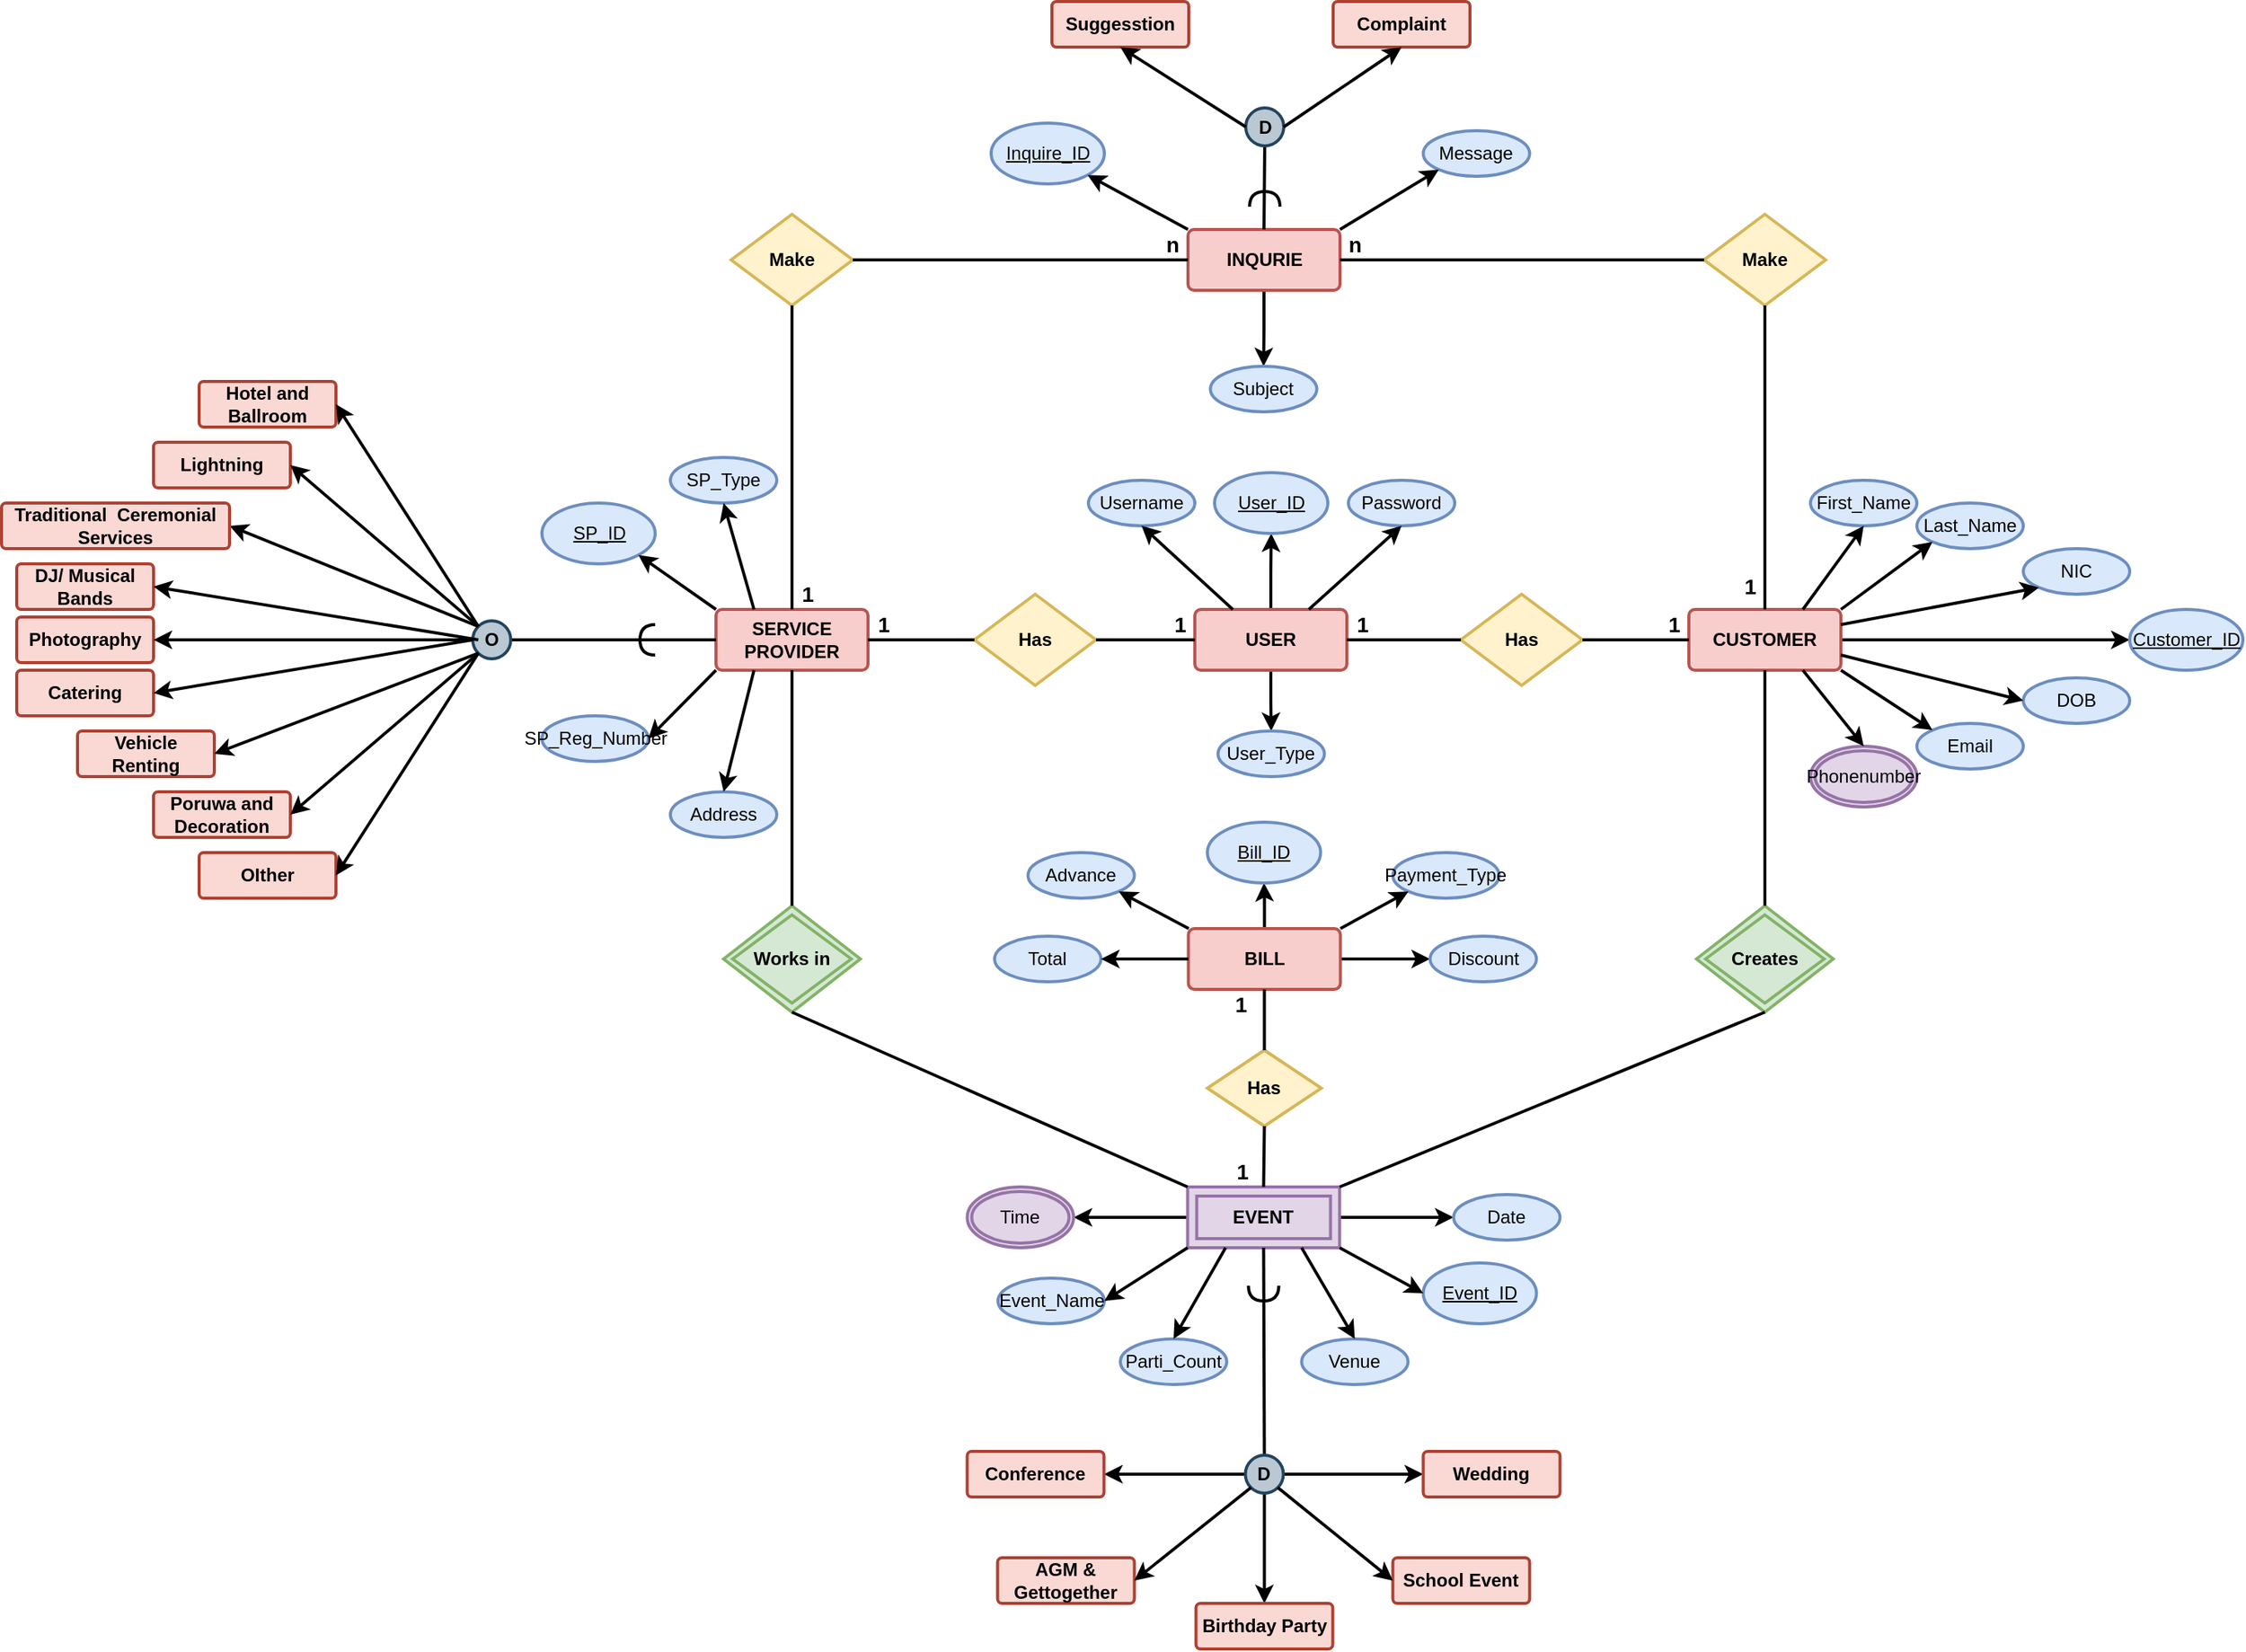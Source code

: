 <mxfile version="14.9.7" type="device"><diagram id="cmXte2Pf6xxFYiGZ7nEd" name="Page-1"><mxGraphModel dx="1906" dy="1731" grid="1" gridSize="10" guides="1" tooltips="1" connect="1" arrows="1" fold="1" page="1" pageScale="1" pageWidth="850" pageHeight="1100" math="0" shadow="0"><root><mxCell id="0"/><mxCell id="1" parent="0"/><mxCell id="zrhiJconRLaoCCzrrJKe-124" value="" style="edgeStyle=orthogonalEdgeStyle;rounded=0;orthogonalLoop=1;jettySize=auto;html=1;strokeWidth=2;" edge="1" parent="1" source="zrhiJconRLaoCCzrrJKe-2" target="zrhiJconRLaoCCzrrJKe-123"><mxGeometry relative="1" as="geometry"/></mxCell><mxCell id="zrhiJconRLaoCCzrrJKe-2" value="&lt;b&gt;INQURIE&lt;/b&gt;" style="rounded=1;arcSize=10;whiteSpace=wrap;html=1;align=center;fillColor=#f8cecc;strokeColor=#b85450;strokeWidth=2;" vertex="1" parent="1"><mxGeometry x="370.5" y="-90" width="100" height="40" as="geometry"/></mxCell><mxCell id="zrhiJconRLaoCCzrrJKe-3" value="&lt;b&gt;SERVICE PROVIDER&lt;/b&gt;" style="rounded=1;arcSize=10;whiteSpace=wrap;html=1;align=center;fillColor=#f8cecc;strokeColor=#b85450;strokeWidth=2;" vertex="1" parent="1"><mxGeometry x="60" y="160" width="100" height="40" as="geometry"/></mxCell><mxCell id="zrhiJconRLaoCCzrrJKe-76" value="" style="edgeStyle=orthogonalEdgeStyle;rounded=0;orthogonalLoop=1;jettySize=auto;html=1;strokeWidth=2;exitX=1;exitY=0.5;exitDx=0;exitDy=0;" edge="1" parent="1" source="zrhiJconRLaoCCzrrJKe-4" target="zrhiJconRLaoCCzrrJKe-75"><mxGeometry relative="1" as="geometry"><mxPoint x="820" y="180" as="sourcePoint"/></mxGeometry></mxCell><mxCell id="zrhiJconRLaoCCzrrJKe-4" value="&lt;b&gt;CUSTOMER&lt;/b&gt;" style="rounded=1;arcSize=10;whiteSpace=wrap;html=1;align=center;fillColor=#f8cecc;strokeColor=#b85450;strokeWidth=2;" vertex="1" parent="1"><mxGeometry x="700" y="160" width="100" height="40" as="geometry"/></mxCell><mxCell id="zrhiJconRLaoCCzrrJKe-74" value="" style="edgeStyle=orthogonalEdgeStyle;rounded=0;orthogonalLoop=1;jettySize=auto;html=1;strokeWidth=2;" edge="1" parent="1" source="zrhiJconRLaoCCzrrJKe-5" target="zrhiJconRLaoCCzrrJKe-73"><mxGeometry relative="1" as="geometry"/></mxCell><mxCell id="zrhiJconRLaoCCzrrJKe-108" value="" style="edgeStyle=orthogonalEdgeStyle;rounded=0;orthogonalLoop=1;jettySize=auto;html=1;strokeWidth=2;" edge="1" parent="1" source="zrhiJconRLaoCCzrrJKe-5" target="zrhiJconRLaoCCzrrJKe-104"><mxGeometry relative="1" as="geometry"/></mxCell><mxCell id="zrhiJconRLaoCCzrrJKe-5" value="&lt;b&gt;USER&lt;/b&gt;" style="rounded=1;arcSize=10;whiteSpace=wrap;html=1;align=center;fillColor=#f8cecc;strokeColor=#b85450;strokeWidth=2;" vertex="1" parent="1"><mxGeometry x="375" y="160" width="100" height="40" as="geometry"/></mxCell><mxCell id="zrhiJconRLaoCCzrrJKe-131" value="" style="edgeStyle=orthogonalEdgeStyle;rounded=0;orthogonalLoop=1;jettySize=auto;html=1;strokeWidth=2;" edge="1" parent="1" source="zrhiJconRLaoCCzrrJKe-6" target="zrhiJconRLaoCCzrrJKe-128"><mxGeometry relative="1" as="geometry"/></mxCell><mxCell id="zrhiJconRLaoCCzrrJKe-132" value="" style="edgeStyle=orthogonalEdgeStyle;rounded=0;orthogonalLoop=1;jettySize=auto;html=1;strokeWidth=2;" edge="1" parent="1" source="zrhiJconRLaoCCzrrJKe-6" target="zrhiJconRLaoCCzrrJKe-127"><mxGeometry relative="1" as="geometry"/></mxCell><mxCell id="zrhiJconRLaoCCzrrJKe-6" value="&lt;b&gt;EVENT&lt;/b&gt;" style="shape=ext;margin=3;double=1;whiteSpace=wrap;html=1;align=center;strokeWidth=2;fillColor=#e1d5e7;strokeColor=#9673a6;" vertex="1" parent="1"><mxGeometry x="370.25" y="540" width="100" height="40" as="geometry"/></mxCell><mxCell id="zrhiJconRLaoCCzrrJKe-7" value="&lt;b&gt;Make&lt;/b&gt;" style="shape=rhombus;perimeter=rhombusPerimeter;whiteSpace=wrap;html=1;align=center;strokeWidth=2;fillColor=#fff2cc;strokeColor=#d6b656;" vertex="1" parent="1"><mxGeometry x="70" y="-100" width="80" height="60" as="geometry"/></mxCell><mxCell id="zrhiJconRLaoCCzrrJKe-8" value="&lt;b&gt;Make&lt;/b&gt;" style="shape=rhombus;perimeter=rhombusPerimeter;whiteSpace=wrap;html=1;align=center;strokeWidth=2;fillColor=#fff2cc;strokeColor=#d6b656;" vertex="1" parent="1"><mxGeometry x="710" y="-100" width="80" height="60" as="geometry"/></mxCell><mxCell id="zrhiJconRLaoCCzrrJKe-9" value="" style="endArrow=none;html=1;strokeWidth=2;entryX=0.5;entryY=1;entryDx=0;entryDy=0;exitX=0.5;exitY=0;exitDx=0;exitDy=0;" edge="1" parent="1" source="zrhiJconRLaoCCzrrJKe-3" target="zrhiJconRLaoCCzrrJKe-7"><mxGeometry width="50" height="50" relative="1" as="geometry"><mxPoint x="340" y="200" as="sourcePoint"/><mxPoint x="390" y="150" as="targetPoint"/></mxGeometry></mxCell><mxCell id="zrhiJconRLaoCCzrrJKe-10" value="" style="endArrow=none;html=1;strokeWidth=2;entryX=0;entryY=0.5;entryDx=0;entryDy=0;exitX=1;exitY=0.5;exitDx=0;exitDy=0;" edge="1" parent="1" source="zrhiJconRLaoCCzrrJKe-7" target="zrhiJconRLaoCCzrrJKe-2"><mxGeometry width="50" height="50" relative="1" as="geometry"><mxPoint x="415.5" y="80" as="sourcePoint"/><mxPoint x="465.5" y="30" as="targetPoint"/></mxGeometry></mxCell><mxCell id="zrhiJconRLaoCCzrrJKe-11" value="" style="endArrow=none;html=1;strokeWidth=2;entryX=1;entryY=0.5;entryDx=0;entryDy=0;exitX=0;exitY=0.5;exitDx=0;exitDy=0;" edge="1" parent="1" source="zrhiJconRLaoCCzrrJKe-8" target="zrhiJconRLaoCCzrrJKe-2"><mxGeometry width="50" height="50" relative="1" as="geometry"><mxPoint x="415.5" y="80" as="sourcePoint"/><mxPoint x="465.5" y="30" as="targetPoint"/></mxGeometry></mxCell><mxCell id="zrhiJconRLaoCCzrrJKe-12" value="" style="endArrow=none;html=1;strokeWidth=2;entryX=0.5;entryY=1;entryDx=0;entryDy=0;exitX=0.5;exitY=0;exitDx=0;exitDy=0;" edge="1" parent="1" source="zrhiJconRLaoCCzrrJKe-4" target="zrhiJconRLaoCCzrrJKe-8"><mxGeometry width="50" height="50" relative="1" as="geometry"><mxPoint x="510" y="200" as="sourcePoint"/><mxPoint x="560" y="150" as="targetPoint"/></mxGeometry></mxCell><mxCell id="zrhiJconRLaoCCzrrJKe-14" value="&lt;b&gt;Has&lt;/b&gt;" style="shape=rhombus;perimeter=rhombusPerimeter;whiteSpace=wrap;html=1;align=center;strokeWidth=2;fillColor=#fff2cc;strokeColor=#d6b656;" vertex="1" parent="1"><mxGeometry x="230" y="150" width="80" height="60" as="geometry"/></mxCell><mxCell id="zrhiJconRLaoCCzrrJKe-15" value="&lt;b&gt;Has&lt;/b&gt;" style="shape=rhombus;perimeter=rhombusPerimeter;whiteSpace=wrap;html=1;align=center;strokeWidth=2;fillColor=#fff2cc;strokeColor=#d6b656;" vertex="1" parent="1"><mxGeometry x="550" y="150" width="80" height="60" as="geometry"/></mxCell><mxCell id="zrhiJconRLaoCCzrrJKe-16" value="" style="endArrow=none;html=1;strokeWidth=2;exitX=1;exitY=0.5;exitDx=0;exitDy=0;entryX=0;entryY=0.5;entryDx=0;entryDy=0;" edge="1" parent="1" source="zrhiJconRLaoCCzrrJKe-3" target="zrhiJconRLaoCCzrrJKe-14"><mxGeometry width="50" height="50" relative="1" as="geometry"><mxPoint x="420" y="200" as="sourcePoint"/><mxPoint x="470" y="150" as="targetPoint"/></mxGeometry></mxCell><mxCell id="zrhiJconRLaoCCzrrJKe-17" value="" style="endArrow=none;html=1;strokeWidth=2;exitX=1;exitY=0.5;exitDx=0;exitDy=0;entryX=0;entryY=0.5;entryDx=0;entryDy=0;" edge="1" parent="1" source="zrhiJconRLaoCCzrrJKe-14" target="zrhiJconRLaoCCzrrJKe-5"><mxGeometry width="50" height="50" relative="1" as="geometry"><mxPoint x="420" y="200" as="sourcePoint"/><mxPoint x="470" y="150" as="targetPoint"/></mxGeometry></mxCell><mxCell id="zrhiJconRLaoCCzrrJKe-18" value="" style="endArrow=none;html=1;strokeWidth=2;entryX=0;entryY=0.5;entryDx=0;entryDy=0;exitX=1;exitY=0.5;exitDx=0;exitDy=0;" edge="1" parent="1" source="zrhiJconRLaoCCzrrJKe-5" target="zrhiJconRLaoCCzrrJKe-15"><mxGeometry width="50" height="50" relative="1" as="geometry"><mxPoint x="420" y="200" as="sourcePoint"/><mxPoint x="470" y="150" as="targetPoint"/></mxGeometry></mxCell><mxCell id="zrhiJconRLaoCCzrrJKe-19" value="" style="endArrow=none;html=1;strokeWidth=2;entryX=0;entryY=0.5;entryDx=0;entryDy=0;exitX=1;exitY=0.5;exitDx=0;exitDy=0;" edge="1" parent="1" source="zrhiJconRLaoCCzrrJKe-15" target="zrhiJconRLaoCCzrrJKe-4"><mxGeometry width="50" height="50" relative="1" as="geometry"><mxPoint x="420" y="200" as="sourcePoint"/><mxPoint x="470" y="150" as="targetPoint"/></mxGeometry></mxCell><mxCell id="zrhiJconRLaoCCzrrJKe-20" value="&lt;b&gt;Works in&lt;/b&gt;" style="shape=rhombus;double=1;perimeter=rhombusPerimeter;whiteSpace=wrap;html=1;align=center;strokeWidth=2;fillColor=#d5e8d4;strokeColor=#82b366;" vertex="1" parent="1"><mxGeometry x="65" y="355" width="90" height="70" as="geometry"/></mxCell><mxCell id="zrhiJconRLaoCCzrrJKe-21" value="&lt;b&gt;Creates&lt;/b&gt;" style="shape=rhombus;double=1;perimeter=rhombusPerimeter;whiteSpace=wrap;html=1;align=center;strokeWidth=2;fillColor=#d5e8d4;strokeColor=#82b366;" vertex="1" parent="1"><mxGeometry x="705" y="355" width="90" height="70" as="geometry"/></mxCell><mxCell id="zrhiJconRLaoCCzrrJKe-22" value="" style="endArrow=none;html=1;strokeWidth=2;exitX=0.5;exitY=1;exitDx=0;exitDy=0;entryX=0.5;entryY=0;entryDx=0;entryDy=0;" edge="1" parent="1" source="zrhiJconRLaoCCzrrJKe-3" target="zrhiJconRLaoCCzrrJKe-20"><mxGeometry width="50" height="50" relative="1" as="geometry"><mxPoint x="420" y="200" as="sourcePoint"/><mxPoint x="470" y="150" as="targetPoint"/></mxGeometry></mxCell><mxCell id="zrhiJconRLaoCCzrrJKe-23" value="" style="endArrow=none;html=1;strokeWidth=2;exitX=0.5;exitY=1;exitDx=0;exitDy=0;entryX=0;entryY=0;entryDx=0;entryDy=0;" edge="1" parent="1" source="zrhiJconRLaoCCzrrJKe-20" target="zrhiJconRLaoCCzrrJKe-6"><mxGeometry width="50" height="50" relative="1" as="geometry"><mxPoint x="385.25" y="330" as="sourcePoint"/><mxPoint x="435.25" y="280" as="targetPoint"/></mxGeometry></mxCell><mxCell id="zrhiJconRLaoCCzrrJKe-24" value="" style="endArrow=none;html=1;strokeWidth=2;entryX=0.5;entryY=1;entryDx=0;entryDy=0;exitX=1;exitY=0;exitDx=0;exitDy=0;" edge="1" parent="1" source="zrhiJconRLaoCCzrrJKe-6" target="zrhiJconRLaoCCzrrJKe-21"><mxGeometry width="50" height="50" relative="1" as="geometry"><mxPoint x="385.25" y="330" as="sourcePoint"/><mxPoint x="435.25" y="280" as="targetPoint"/></mxGeometry></mxCell><mxCell id="zrhiJconRLaoCCzrrJKe-25" value="" style="endArrow=none;html=1;strokeWidth=2;entryX=0.5;entryY=1;entryDx=0;entryDy=0;exitX=0.5;exitY=0;exitDx=0;exitDy=0;" edge="1" parent="1" source="zrhiJconRLaoCCzrrJKe-21" target="zrhiJconRLaoCCzrrJKe-4"><mxGeometry width="50" height="50" relative="1" as="geometry"><mxPoint x="390" y="290" as="sourcePoint"/><mxPoint x="440" y="240" as="targetPoint"/></mxGeometry></mxCell><mxCell id="zrhiJconRLaoCCzrrJKe-26" value="" style="shape=requiredInterface;html=1;verticalLabelPosition=bottom;strokeWidth=2;rotation=90;" vertex="1" parent="1"><mxGeometry x="415.25" y="600" width="10" height="20" as="geometry"/></mxCell><mxCell id="zrhiJconRLaoCCzrrJKe-27" value="" style="endArrow=none;html=1;rounded=0;strokeWidth=2;entryX=0.5;entryY=0;entryDx=0;entryDy=0;exitX=0.5;exitY=1;exitDx=0;exitDy=0;" edge="1" parent="1" source="zrhiJconRLaoCCzrrJKe-6" target="zrhiJconRLaoCCzrrJKe-28"><mxGeometry relative="1" as="geometry"><mxPoint x="385.25" y="610" as="sourcePoint"/><mxPoint x="335.25" y="440" as="targetPoint"/></mxGeometry></mxCell><mxCell id="zrhiJconRLaoCCzrrJKe-43" value="" style="edgeStyle=orthogonalEdgeStyle;rounded=0;orthogonalLoop=1;jettySize=auto;html=1;strokeWidth=2;" edge="1" parent="1" source="zrhiJconRLaoCCzrrJKe-28" target="zrhiJconRLaoCCzrrJKe-36"><mxGeometry relative="1" as="geometry"/></mxCell><mxCell id="zrhiJconRLaoCCzrrJKe-44" value="" style="edgeStyle=orthogonalEdgeStyle;rounded=0;orthogonalLoop=1;jettySize=auto;html=1;strokeWidth=2;" edge="1" parent="1" source="zrhiJconRLaoCCzrrJKe-28" target="zrhiJconRLaoCCzrrJKe-35"><mxGeometry relative="1" as="geometry"/></mxCell><mxCell id="zrhiJconRLaoCCzrrJKe-45" value="" style="edgeStyle=orthogonalEdgeStyle;rounded=0;orthogonalLoop=1;jettySize=auto;html=1;strokeWidth=2;" edge="1" parent="1" source="zrhiJconRLaoCCzrrJKe-28" target="zrhiJconRLaoCCzrrJKe-37"><mxGeometry relative="1" as="geometry"/></mxCell><mxCell id="zrhiJconRLaoCCzrrJKe-28" value="&lt;b&gt;D&lt;/b&gt;" style="ellipse;whiteSpace=wrap;html=1;aspect=fixed;strokeWidth=2;fillColor=#bac8d3;strokeColor=#23445d;" vertex="1" parent="1"><mxGeometry x="408.25" y="716.5" width="25" height="25" as="geometry"/></mxCell><mxCell id="zrhiJconRLaoCCzrrJKe-30" value="" style="shape=requiredInterface;html=1;verticalLabelPosition=bottom;strokeWidth=2;rotation=-180;" vertex="1" parent="1"><mxGeometry x="10" y="170" width="10" height="20" as="geometry"/></mxCell><mxCell id="zrhiJconRLaoCCzrrJKe-31" value="" style="endArrow=none;html=1;rounded=0;strokeWidth=2;entryX=1;entryY=0.5;entryDx=0;entryDy=0;exitX=0;exitY=0.5;exitDx=0;exitDy=0;" edge="1" parent="1" target="zrhiJconRLaoCCzrrJKe-32" source="zrhiJconRLaoCCzrrJKe-3"><mxGeometry relative="1" as="geometry"><mxPoint x="-28" y="100" as="sourcePoint"/><mxPoint x="-113" y="-40" as="targetPoint"/></mxGeometry></mxCell><mxCell id="zrhiJconRLaoCCzrrJKe-32" value="&lt;b&gt;O&lt;/b&gt;" style="ellipse;whiteSpace=wrap;html=1;aspect=fixed;strokeWidth=2;fillColor=#bac8d3;strokeColor=#23445d;" vertex="1" parent="1"><mxGeometry x="-100" y="167.5" width="25" height="25" as="geometry"/></mxCell><mxCell id="zrhiJconRLaoCCzrrJKe-33" value="&lt;b&gt;AGM &amp;amp; Gettogether&lt;/b&gt;" style="rounded=1;arcSize=10;whiteSpace=wrap;html=1;align=center;strokeWidth=2;fillColor=#fad9d5;strokeColor=#ae4132;" vertex="1" parent="1"><mxGeometry x="245.25" y="784" width="90" height="30" as="geometry"/></mxCell><mxCell id="zrhiJconRLaoCCzrrJKe-34" value="&lt;b&gt;School Event&lt;/b&gt;" style="rounded=1;arcSize=10;whiteSpace=wrap;html=1;align=center;strokeWidth=2;fillColor=#fad9d5;strokeColor=#ae4132;" vertex="1" parent="1"><mxGeometry x="505.25" y="784" width="90" height="30" as="geometry"/></mxCell><mxCell id="zrhiJconRLaoCCzrrJKe-35" value="&lt;b&gt;Wedding&lt;/b&gt;" style="rounded=1;arcSize=10;whiteSpace=wrap;html=1;align=center;strokeWidth=2;fillColor=#fad9d5;strokeColor=#ae4132;" vertex="1" parent="1"><mxGeometry x="525.25" y="714" width="90" height="30" as="geometry"/></mxCell><mxCell id="zrhiJconRLaoCCzrrJKe-36" value="&lt;b&gt;Birthday Party&lt;/b&gt;" style="rounded=1;arcSize=10;whiteSpace=wrap;html=1;align=center;strokeWidth=2;fillColor=#fad9d5;strokeColor=#ae4132;" vertex="1" parent="1"><mxGeometry x="375.75" y="814" width="90" height="30" as="geometry"/></mxCell><mxCell id="zrhiJconRLaoCCzrrJKe-37" value="&lt;b&gt;Conference&lt;/b&gt;" style="rounded=1;arcSize=10;whiteSpace=wrap;html=1;align=center;strokeWidth=2;fillColor=#fad9d5;strokeColor=#ae4132;" vertex="1" parent="1"><mxGeometry x="225.25" y="714" width="90" height="30" as="geometry"/></mxCell><mxCell id="zrhiJconRLaoCCzrrJKe-80" value="" style="edgeStyle=orthogonalEdgeStyle;rounded=0;orthogonalLoop=1;jettySize=auto;html=1;strokeWidth=2;entryX=0.5;entryY=1;entryDx=0;entryDy=0;" edge="1" parent="1" source="zrhiJconRLaoCCzrrJKe-38" target="zrhiJconRLaoCCzrrJKe-78"><mxGeometry relative="1" as="geometry"/></mxCell><mxCell id="zrhiJconRLaoCCzrrJKe-140" value="" style="edgeStyle=orthogonalEdgeStyle;rounded=0;orthogonalLoop=1;jettySize=auto;html=1;strokeWidth=2;" edge="1" parent="1" source="zrhiJconRLaoCCzrrJKe-38" target="zrhiJconRLaoCCzrrJKe-139"><mxGeometry relative="1" as="geometry"/></mxCell><mxCell id="zrhiJconRLaoCCzrrJKe-38" value="&lt;b&gt;BILL&lt;/b&gt;" style="rounded=1;arcSize=10;whiteSpace=wrap;html=1;align=center;fillColor=#f8cecc;strokeColor=#b85450;strokeWidth=2;" vertex="1" parent="1"><mxGeometry x="370.75" y="370" width="100" height="40" as="geometry"/></mxCell><mxCell id="zrhiJconRLaoCCzrrJKe-39" value="&lt;b&gt;Has&lt;/b&gt;" style="shape=rhombus;perimeter=rhombusPerimeter;whiteSpace=wrap;html=1;align=center;strokeWidth=2;fillColor=#fff2cc;strokeColor=#d6b656;" vertex="1" parent="1"><mxGeometry x="383.25" y="450" width="75" height="50" as="geometry"/></mxCell><mxCell id="zrhiJconRLaoCCzrrJKe-41" value="" style="endArrow=none;html=1;strokeWidth=2;entryX=0.5;entryY=1;entryDx=0;entryDy=0;exitX=0.5;exitY=0;exitDx=0;exitDy=0;" edge="1" parent="1" source="zrhiJconRLaoCCzrrJKe-39" target="zrhiJconRLaoCCzrrJKe-38"><mxGeometry width="50" height="50" relative="1" as="geometry"><mxPoint x="435.25" y="430" as="sourcePoint"/><mxPoint x="485.25" y="380" as="targetPoint"/></mxGeometry></mxCell><mxCell id="zrhiJconRLaoCCzrrJKe-42" value="" style="endArrow=none;html=1;strokeWidth=2;exitX=0.5;exitY=0;exitDx=0;exitDy=0;entryX=0.5;entryY=1;entryDx=0;entryDy=0;" edge="1" parent="1" source="zrhiJconRLaoCCzrrJKe-6" target="zrhiJconRLaoCCzrrJKe-39"><mxGeometry width="50" height="50" relative="1" as="geometry"><mxPoint x="445.25" y="440" as="sourcePoint"/><mxPoint x="495.25" y="390" as="targetPoint"/></mxGeometry></mxCell><mxCell id="zrhiJconRLaoCCzrrJKe-46" value="" style="endArrow=classic;html=1;strokeWidth=2;exitX=0;exitY=1;exitDx=0;exitDy=0;entryX=1;entryY=0.5;entryDx=0;entryDy=0;" edge="1" parent="1" source="zrhiJconRLaoCCzrrJKe-28" target="zrhiJconRLaoCCzrrJKe-33"><mxGeometry width="50" height="50" relative="1" as="geometry"><mxPoint x="435.25" y="559" as="sourcePoint"/><mxPoint x="485.25" y="509" as="targetPoint"/></mxGeometry></mxCell><mxCell id="zrhiJconRLaoCCzrrJKe-47" value="" style="endArrow=classic;html=1;strokeWidth=2;exitX=1;exitY=1;exitDx=0;exitDy=0;entryX=0;entryY=0.5;entryDx=0;entryDy=0;" edge="1" parent="1" source="zrhiJconRLaoCCzrrJKe-28" target="zrhiJconRLaoCCzrrJKe-34"><mxGeometry width="50" height="50" relative="1" as="geometry"><mxPoint x="435.25" y="559" as="sourcePoint"/><mxPoint x="485.25" y="509" as="targetPoint"/></mxGeometry></mxCell><mxCell id="zrhiJconRLaoCCzrrJKe-48" value="&lt;b&gt;Photography&lt;/b&gt;" style="rounded=1;arcSize=10;whiteSpace=wrap;html=1;align=center;strokeWidth=2;fillColor=#fad9d5;strokeColor=#ae4132;" vertex="1" parent="1"><mxGeometry x="-400" y="165" width="90" height="30" as="geometry"/></mxCell><mxCell id="zrhiJconRLaoCCzrrJKe-49" value="&lt;b&gt;Catering&lt;/b&gt;" style="rounded=1;arcSize=10;whiteSpace=wrap;html=1;align=center;strokeWidth=2;fillColor=#fad9d5;strokeColor=#ae4132;" vertex="1" parent="1"><mxGeometry x="-400" y="200" width="90" height="30" as="geometry"/></mxCell><mxCell id="zrhiJconRLaoCCzrrJKe-50" value="&lt;b&gt;Vehicle Renting&lt;/b&gt;" style="rounded=1;arcSize=10;whiteSpace=wrap;html=1;align=center;strokeWidth=2;fillColor=#fad9d5;strokeColor=#ae4132;" vertex="1" parent="1"><mxGeometry x="-360" y="240" width="90" height="30" as="geometry"/></mxCell><mxCell id="zrhiJconRLaoCCzrrJKe-51" value="&lt;b&gt;Hotel and Ballroom&lt;/b&gt;" style="rounded=1;arcSize=10;whiteSpace=wrap;html=1;align=center;strokeWidth=2;fillColor=#fad9d5;strokeColor=#ae4132;" vertex="1" parent="1"><mxGeometry x="-280" y="10" width="90" height="30" as="geometry"/></mxCell><mxCell id="zrhiJconRLaoCCzrrJKe-53" value="&lt;b&gt;Poruwa and Decoration&lt;/b&gt;" style="rounded=1;arcSize=10;whiteSpace=wrap;html=1;align=center;strokeWidth=2;fillColor=#fad9d5;strokeColor=#ae4132;" vertex="1" parent="1"><mxGeometry x="-310" y="280" width="90" height="30" as="geometry"/></mxCell><mxCell id="zrhiJconRLaoCCzrrJKe-54" value="&lt;b&gt;Lightning&lt;/b&gt;" style="rounded=1;arcSize=10;whiteSpace=wrap;html=1;align=center;strokeWidth=2;fillColor=#fad9d5;strokeColor=#ae4132;" vertex="1" parent="1"><mxGeometry x="-310" y="50" width="90" height="30" as="geometry"/></mxCell><mxCell id="zrhiJconRLaoCCzrrJKe-55" value="&lt;b&gt;DJ/ Musical Bands&lt;/b&gt;" style="rounded=1;arcSize=10;whiteSpace=wrap;html=1;align=center;strokeWidth=2;fillColor=#fad9d5;strokeColor=#ae4132;" vertex="1" parent="1"><mxGeometry x="-400" y="130" width="90" height="30" as="geometry"/></mxCell><mxCell id="zrhiJconRLaoCCzrrJKe-56" value="&lt;b&gt;OIther&lt;/b&gt;" style="rounded=1;arcSize=10;whiteSpace=wrap;html=1;align=center;strokeWidth=2;fillColor=#fad9d5;strokeColor=#ae4132;" vertex="1" parent="1"><mxGeometry x="-280" y="320" width="90" height="30" as="geometry"/></mxCell><mxCell id="zrhiJconRLaoCCzrrJKe-57" value="" style="endArrow=classic;html=1;strokeWidth=2;entryX=1;entryY=0.5;entryDx=0;entryDy=0;exitX=0;exitY=0.5;exitDx=0;exitDy=0;" edge="1" parent="1" source="zrhiJconRLaoCCzrrJKe-32" target="zrhiJconRLaoCCzrrJKe-49"><mxGeometry width="50" height="50" relative="1" as="geometry"><mxPoint x="-112.5" y="270" as="sourcePoint"/><mxPoint x="-62.5" y="220" as="targetPoint"/></mxGeometry></mxCell><mxCell id="zrhiJconRLaoCCzrrJKe-61" value="" style="endArrow=classic;html=1;strokeWidth=2;exitX=0;exitY=0;exitDx=0;exitDy=0;entryX=1;entryY=0.5;entryDx=0;entryDy=0;" edge="1" parent="1" source="zrhiJconRLaoCCzrrJKe-32" target="zrhiJconRLaoCCzrrJKe-51"><mxGeometry width="50" height="50" relative="1" as="geometry"><mxPoint x="-150" y="110" as="sourcePoint"/><mxPoint x="-100" y="60" as="targetPoint"/></mxGeometry></mxCell><mxCell id="zrhiJconRLaoCCzrrJKe-62" value="" style="endArrow=classic;html=1;strokeWidth=2;exitX=0;exitY=0;exitDx=0;exitDy=0;entryX=1;entryY=0.5;entryDx=0;entryDy=0;" edge="1" parent="1" source="zrhiJconRLaoCCzrrJKe-32" target="zrhiJconRLaoCCzrrJKe-54"><mxGeometry width="50" height="50" relative="1" as="geometry"><mxPoint x="-140" y="120" as="sourcePoint"/><mxPoint x="-90" y="70" as="targetPoint"/></mxGeometry></mxCell><mxCell id="zrhiJconRLaoCCzrrJKe-63" value="" style="endArrow=classic;html=1;strokeWidth=2;exitX=0;exitY=0;exitDx=0;exitDy=0;entryX=1;entryY=0.5;entryDx=0;entryDy=0;" edge="1" parent="1" source="zrhiJconRLaoCCzrrJKe-32" target="zrhiJconRLaoCCzrrJKe-70"><mxGeometry width="50" height="50" relative="1" as="geometry"><mxPoint x="-100" y="140" as="sourcePoint"/><mxPoint x="-250" y="90" as="targetPoint"/></mxGeometry></mxCell><mxCell id="zrhiJconRLaoCCzrrJKe-64" value="" style="endArrow=classic;html=1;strokeWidth=2;exitX=0.146;exitY=0.5;exitDx=0;exitDy=0;entryX=1;entryY=0.5;entryDx=0;entryDy=0;exitPerimeter=0;" edge="1" parent="1" source="zrhiJconRLaoCCzrrJKe-32" target="zrhiJconRLaoCCzrrJKe-55"><mxGeometry width="50" height="50" relative="1" as="geometry"><mxPoint x="-120" y="140" as="sourcePoint"/><mxPoint x="-280" y="145" as="targetPoint"/></mxGeometry></mxCell><mxCell id="zrhiJconRLaoCCzrrJKe-65" value="" style="endArrow=classic;html=1;strokeWidth=2;exitX=0;exitY=0.5;exitDx=0;exitDy=0;entryX=1;entryY=0.5;entryDx=0;entryDy=0;" edge="1" parent="1" source="zrhiJconRLaoCCzrrJKe-32" target="zrhiJconRLaoCCzrrJKe-48"><mxGeometry width="50" height="50" relative="1" as="geometry"><mxPoint x="-110" y="150" as="sourcePoint"/><mxPoint x="-60" y="100" as="targetPoint"/></mxGeometry></mxCell><mxCell id="zrhiJconRLaoCCzrrJKe-66" value="" style="endArrow=classic;html=1;strokeWidth=2;exitX=0;exitY=1;exitDx=0;exitDy=0;entryX=1;entryY=0.5;entryDx=0;entryDy=0;" edge="1" parent="1" source="zrhiJconRLaoCCzrrJKe-32" target="zrhiJconRLaoCCzrrJKe-56"><mxGeometry width="50" height="50" relative="1" as="geometry"><mxPoint x="-100" y="160" as="sourcePoint"/><mxPoint x="-50" y="110" as="targetPoint"/></mxGeometry></mxCell><mxCell id="zrhiJconRLaoCCzrrJKe-68" value="" style="endArrow=classic;html=1;strokeWidth=2;exitX=0;exitY=1;exitDx=0;exitDy=0;entryX=1;entryY=0.5;entryDx=0;entryDy=0;" edge="1" parent="1" source="zrhiJconRLaoCCzrrJKe-32" target="zrhiJconRLaoCCzrrJKe-53"><mxGeometry width="50" height="50" relative="1" as="geometry"><mxPoint x="-100" y="180" as="sourcePoint"/><mxPoint x="-30" y="130" as="targetPoint"/></mxGeometry></mxCell><mxCell id="zrhiJconRLaoCCzrrJKe-69" value="" style="endArrow=classic;html=1;strokeWidth=2;exitX=0;exitY=1;exitDx=0;exitDy=0;entryX=1;entryY=0.5;entryDx=0;entryDy=0;" edge="1" parent="1" source="zrhiJconRLaoCCzrrJKe-32" target="zrhiJconRLaoCCzrrJKe-50"><mxGeometry width="50" height="50" relative="1" as="geometry"><mxPoint x="-70" y="190" as="sourcePoint"/><mxPoint x="-20" y="140" as="targetPoint"/></mxGeometry></mxCell><mxCell id="zrhiJconRLaoCCzrrJKe-70" value="&lt;b&gt;Traditional&amp;nbsp; Ceremonial Services&lt;/b&gt;" style="rounded=1;arcSize=10;whiteSpace=wrap;html=1;align=center;strokeWidth=2;fillColor=#fad9d5;strokeColor=#ae4132;" vertex="1" parent="1"><mxGeometry x="-410" y="90" width="150" height="30" as="geometry"/></mxCell><mxCell id="zrhiJconRLaoCCzrrJKe-71" value="Inquire_ID" style="ellipse;whiteSpace=wrap;html=1;align=center;fontStyle=4;strokeWidth=2;fillColor=#dae8fc;strokeColor=#6c8ebf;" vertex="1" parent="1"><mxGeometry x="241" y="-160" width="74.5" height="40" as="geometry"/></mxCell><mxCell id="zrhiJconRLaoCCzrrJKe-73" value="User_ID" style="ellipse;whiteSpace=wrap;html=1;align=center;fontStyle=4;strokeWidth=2;fillColor=#dae8fc;strokeColor=#6c8ebf;" vertex="1" parent="1"><mxGeometry x="388" y="70" width="74.5" height="40" as="geometry"/></mxCell><mxCell id="zrhiJconRLaoCCzrrJKe-75" value="Customer_ID" style="ellipse;whiteSpace=wrap;html=1;align=center;fontStyle=4;strokeWidth=2;fillColor=#dae8fc;strokeColor=#6c8ebf;" vertex="1" parent="1"><mxGeometry x="990" y="160" width="74.5" height="40" as="geometry"/></mxCell><mxCell id="zrhiJconRLaoCCzrrJKe-77" value="SP_ID" style="ellipse;whiteSpace=wrap;html=1;align=center;fontStyle=4;strokeWidth=2;fillColor=#dae8fc;strokeColor=#6c8ebf;" vertex="1" parent="1"><mxGeometry x="-54.5" y="90" width="74.5" height="40" as="geometry"/></mxCell><mxCell id="zrhiJconRLaoCCzrrJKe-78" value="Bill_ID" style="ellipse;whiteSpace=wrap;html=1;align=center;fontStyle=4;strokeWidth=2;fillColor=#dae8fc;strokeColor=#6c8ebf;" vertex="1" parent="1"><mxGeometry x="383.25" y="300" width="74.5" height="40" as="geometry"/></mxCell><mxCell id="zrhiJconRLaoCCzrrJKe-79" value="" style="endArrow=classic;html=1;strokeWidth=2;entryX=1;entryY=1;entryDx=0;entryDy=0;exitX=0;exitY=0;exitDx=0;exitDy=0;" edge="1" parent="1" source="zrhiJconRLaoCCzrrJKe-3" target="zrhiJconRLaoCCzrrJKe-77"><mxGeometry width="50" height="50" relative="1" as="geometry"><mxPoint x="110" y="330" as="sourcePoint"/><mxPoint x="160" y="280" as="targetPoint"/></mxGeometry></mxCell><mxCell id="zrhiJconRLaoCCzrrJKe-81" value="" style="shape=requiredInterface;html=1;verticalLabelPosition=bottom;strokeWidth=2;rotation=-90;" vertex="1" parent="1"><mxGeometry x="416" y="-120" width="10" height="20" as="geometry"/></mxCell><mxCell id="zrhiJconRLaoCCzrrJKe-82" value="" style="endArrow=none;html=1;rounded=0;strokeWidth=2;entryX=0.5;entryY=0.9;entryDx=0;entryDy=0;exitX=0.5;exitY=0;exitDx=0;exitDy=0;entryPerimeter=0;" edge="1" parent="1" target="zrhiJconRLaoCCzrrJKe-83" source="zrhiJconRLaoCCzrrJKe-2"><mxGeometry relative="1" as="geometry"><mxPoint x="420.5" y="-220" as="sourcePoint"/><mxPoint x="335.5" y="-360" as="targetPoint"/></mxGeometry></mxCell><mxCell id="zrhiJconRLaoCCzrrJKe-83" value="&lt;b&gt;D&lt;/b&gt;" style="ellipse;whiteSpace=wrap;html=1;aspect=fixed;strokeWidth=2;fillColor=#bac8d3;strokeColor=#23445d;" vertex="1" parent="1"><mxGeometry x="408.5" y="-170" width="25" height="25" as="geometry"/></mxCell><mxCell id="zrhiJconRLaoCCzrrJKe-86" value="&lt;b&gt;Suggesstion&lt;/b&gt;" style="rounded=1;arcSize=10;whiteSpace=wrap;html=1;align=center;strokeWidth=2;fillColor=#fad9d5;strokeColor=#ae4132;" vertex="1" parent="1"><mxGeometry x="281" y="-240" width="90" height="30" as="geometry"/></mxCell><mxCell id="zrhiJconRLaoCCzrrJKe-87" value="&lt;b&gt;Complaint&lt;/b&gt;" style="rounded=1;arcSize=10;whiteSpace=wrap;html=1;align=center;strokeWidth=2;fillColor=#fad9d5;strokeColor=#ae4132;" vertex="1" parent="1"><mxGeometry x="466" y="-240" width="90" height="30" as="geometry"/></mxCell><mxCell id="zrhiJconRLaoCCzrrJKe-88" value="" style="endArrow=classic;html=1;strokeWidth=2;entryX=0.5;entryY=1;entryDx=0;entryDy=0;exitX=1;exitY=0.5;exitDx=0;exitDy=0;" edge="1" parent="1" source="zrhiJconRLaoCCzrrJKe-83" target="zrhiJconRLaoCCzrrJKe-87"><mxGeometry width="50" height="50" relative="1" as="geometry"><mxPoint x="105.5" y="-20" as="sourcePoint"/><mxPoint x="155.5" y="-70" as="targetPoint"/></mxGeometry></mxCell><mxCell id="zrhiJconRLaoCCzrrJKe-89" value="" style="endArrow=classic;html=1;strokeWidth=2;entryX=0.5;entryY=1;entryDx=0;entryDy=0;exitX=0;exitY=0.5;exitDx=0;exitDy=0;" edge="1" parent="1" source="zrhiJconRLaoCCzrrJKe-83" target="zrhiJconRLaoCCzrrJKe-86"><mxGeometry width="50" height="50" relative="1" as="geometry"><mxPoint x="105.5" y="-20" as="sourcePoint"/><mxPoint x="155.5" y="-70" as="targetPoint"/></mxGeometry></mxCell><mxCell id="zrhiJconRLaoCCzrrJKe-90" value="" style="endArrow=classic;html=1;strokeWidth=2;exitX=0;exitY=0;exitDx=0;exitDy=0;entryX=1;entryY=1;entryDx=0;entryDy=0;" edge="1" parent="1" source="zrhiJconRLaoCCzrrJKe-2" target="zrhiJconRLaoCCzrrJKe-71"><mxGeometry width="50" height="50" relative="1" as="geometry"><mxPoint x="545.5" y="-90" as="sourcePoint"/><mxPoint x="595.5" y="-140" as="targetPoint"/></mxGeometry></mxCell><mxCell id="zrhiJconRLaoCCzrrJKe-91" value="&lt;b&gt;&lt;font style=&quot;font-size: 14px&quot;&gt;1&lt;/font&gt;&lt;/b&gt;" style="text;html=1;align=center;verticalAlign=middle;resizable=0;points=[];autosize=1;strokeColor=none;" vertex="1" parent="1"><mxGeometry x="160" y="160" width="20" height="20" as="geometry"/></mxCell><mxCell id="zrhiJconRLaoCCzrrJKe-92" value="&lt;b&gt;&lt;font style=&quot;font-size: 14px&quot;&gt;1&lt;/font&gt;&lt;/b&gt;" style="text;html=1;align=center;verticalAlign=middle;resizable=0;points=[];autosize=1;strokeColor=none;" vertex="1" parent="1"><mxGeometry x="680" y="160" width="20" height="20" as="geometry"/></mxCell><mxCell id="zrhiJconRLaoCCzrrJKe-93" value="&lt;b&gt;&lt;font style=&quot;font-size: 14px&quot;&gt;1&lt;/font&gt;&lt;/b&gt;" style="text;html=1;align=center;verticalAlign=middle;resizable=0;points=[];autosize=1;strokeColor=none;" vertex="1" parent="1"><mxGeometry x="355" y="160" width="20" height="20" as="geometry"/></mxCell><mxCell id="zrhiJconRLaoCCzrrJKe-94" value="&lt;b&gt;&lt;font style=&quot;font-size: 14px&quot;&gt;1&lt;/font&gt;&lt;/b&gt;" style="text;html=1;align=center;verticalAlign=middle;resizable=0;points=[];autosize=1;strokeColor=none;" vertex="1" parent="1"><mxGeometry x="475" y="160" width="20" height="20" as="geometry"/></mxCell><mxCell id="zrhiJconRLaoCCzrrJKe-95" value="&lt;b&gt;&lt;font style=&quot;font-size: 14px&quot;&gt;1&lt;/font&gt;&lt;/b&gt;" style="text;html=1;align=center;verticalAlign=middle;resizable=0;points=[];autosize=1;strokeColor=none;" vertex="1" parent="1"><mxGeometry x="730" y="135" width="20" height="20" as="geometry"/></mxCell><mxCell id="zrhiJconRLaoCCzrrJKe-96" value="&lt;b&gt;&lt;font style=&quot;font-size: 14px&quot;&gt;1&lt;/font&gt;&lt;/b&gt;" style="text;html=1;align=center;verticalAlign=middle;resizable=0;points=[];autosize=1;strokeColor=none;" vertex="1" parent="1"><mxGeometry x="110" y="140" width="20" height="20" as="geometry"/></mxCell><mxCell id="zrhiJconRLaoCCzrrJKe-97" value="&lt;b&gt;&lt;font style=&quot;font-size: 14px&quot;&gt;n&lt;/font&gt;&lt;/b&gt;" style="text;html=1;align=center;verticalAlign=middle;resizable=0;points=[];autosize=1;strokeColor=none;" vertex="1" parent="1"><mxGeometry x="350.25" y="-90" width="20" height="20" as="geometry"/></mxCell><mxCell id="zrhiJconRLaoCCzrrJKe-98" value="&lt;b&gt;&lt;font style=&quot;font-size: 14px&quot;&gt;n&lt;/font&gt;&lt;/b&gt;" style="text;html=1;align=center;verticalAlign=middle;resizable=0;points=[];autosize=1;strokeColor=none;" vertex="1" parent="1"><mxGeometry x="470.25" y="-90" width="20" height="20" as="geometry"/></mxCell><mxCell id="zrhiJconRLaoCCzrrJKe-100" value="&lt;b&gt;&lt;font style=&quot;font-size: 14px&quot;&gt;1&lt;/font&gt;&lt;/b&gt;" style="text;html=1;align=center;verticalAlign=middle;resizable=0;points=[];autosize=1;strokeColor=none;" vertex="1" parent="1"><mxGeometry x="396" y="520" width="20" height="20" as="geometry"/></mxCell><mxCell id="zrhiJconRLaoCCzrrJKe-101" value="&lt;b&gt;&lt;font style=&quot;font-size: 14px&quot;&gt;1&lt;/font&gt;&lt;/b&gt;" style="text;html=1;align=center;verticalAlign=middle;resizable=0;points=[];autosize=1;strokeColor=none;" vertex="1" parent="1"><mxGeometry x="395.25" y="410" width="20" height="20" as="geometry"/></mxCell><mxCell id="zrhiJconRLaoCCzrrJKe-102" value="Username" style="ellipse;whiteSpace=wrap;html=1;align=center;strokeWidth=2;fillColor=#dae8fc;strokeColor=#6c8ebf;" vertex="1" parent="1"><mxGeometry x="305" y="75" width="70" height="30" as="geometry"/></mxCell><mxCell id="zrhiJconRLaoCCzrrJKe-103" value="Password" style="ellipse;whiteSpace=wrap;html=1;align=center;strokeWidth=2;fillColor=#dae8fc;strokeColor=#6c8ebf;" vertex="1" parent="1"><mxGeometry x="476" y="75" width="70" height="30" as="geometry"/></mxCell><mxCell id="zrhiJconRLaoCCzrrJKe-104" value="User_Type" style="ellipse;whiteSpace=wrap;html=1;align=center;strokeWidth=2;fillColor=#dae8fc;strokeColor=#6c8ebf;" vertex="1" parent="1"><mxGeometry x="390.25" y="240" width="70" height="30" as="geometry"/></mxCell><mxCell id="zrhiJconRLaoCCzrrJKe-106" value="" style="endArrow=classic;html=1;strokeWidth=2;exitX=0.25;exitY=0;exitDx=0;exitDy=0;entryX=0.5;entryY=1;entryDx=0;entryDy=0;" edge="1" parent="1" source="zrhiJconRLaoCCzrrJKe-5" target="zrhiJconRLaoCCzrrJKe-102"><mxGeometry width="50" height="50" relative="1" as="geometry"><mxPoint x="400" y="190" as="sourcePoint"/><mxPoint x="450" y="140" as="targetPoint"/></mxGeometry></mxCell><mxCell id="zrhiJconRLaoCCzrrJKe-107" value="" style="endArrow=classic;html=1;strokeWidth=2;entryX=0.5;entryY=1;entryDx=0;entryDy=0;exitX=0.75;exitY=0;exitDx=0;exitDy=0;" edge="1" parent="1" source="zrhiJconRLaoCCzrrJKe-5" target="zrhiJconRLaoCCzrrJKe-103"><mxGeometry width="50" height="50" relative="1" as="geometry"><mxPoint x="400" y="190" as="sourcePoint"/><mxPoint x="450" y="140" as="targetPoint"/></mxGeometry></mxCell><mxCell id="zrhiJconRLaoCCzrrJKe-109" value="First_Name" style="ellipse;whiteSpace=wrap;html=1;align=center;strokeWidth=2;fillColor=#dae8fc;strokeColor=#6c8ebf;" vertex="1" parent="1"><mxGeometry x="780" y="75" width="70" height="30" as="geometry"/></mxCell><mxCell id="zrhiJconRLaoCCzrrJKe-110" value="Last_Name" style="ellipse;whiteSpace=wrap;html=1;align=center;strokeWidth=2;fillColor=#dae8fc;strokeColor=#6c8ebf;" vertex="1" parent="1"><mxGeometry x="850" y="90" width="70" height="30" as="geometry"/></mxCell><mxCell id="zrhiJconRLaoCCzrrJKe-111" value="Phonenumber" style="ellipse;shape=doubleEllipse;margin=3;whiteSpace=wrap;html=1;align=center;strokeWidth=2;fillColor=#e1d5e7;strokeColor=#9673a6;" vertex="1" parent="1"><mxGeometry x="780" y="250" width="70" height="40" as="geometry"/></mxCell><mxCell id="zrhiJconRLaoCCzrrJKe-112" value="Email" style="ellipse;whiteSpace=wrap;html=1;align=center;strokeWidth=2;fillColor=#dae8fc;strokeColor=#6c8ebf;" vertex="1" parent="1"><mxGeometry x="850" y="235" width="70" height="30" as="geometry"/></mxCell><mxCell id="zrhiJconRLaoCCzrrJKe-113" value="NIC" style="ellipse;whiteSpace=wrap;html=1;align=center;strokeWidth=2;fillColor=#dae8fc;strokeColor=#6c8ebf;" vertex="1" parent="1"><mxGeometry x="920" y="120" width="70" height="30" as="geometry"/></mxCell><mxCell id="zrhiJconRLaoCCzrrJKe-114" value="DOB" style="ellipse;whiteSpace=wrap;html=1;align=center;strokeWidth=2;fillColor=#dae8fc;strokeColor=#6c8ebf;" vertex="1" parent="1"><mxGeometry x="920" y="205" width="70" height="30" as="geometry"/></mxCell><mxCell id="zrhiJconRLaoCCzrrJKe-115" value="" style="endArrow=classic;html=1;strokeWidth=2;entryX=0;entryY=1;entryDx=0;entryDy=0;exitX=1;exitY=0.25;exitDx=0;exitDy=0;" edge="1" parent="1" source="zrhiJconRLaoCCzrrJKe-4" target="zrhiJconRLaoCCzrrJKe-113"><mxGeometry width="50" height="50" relative="1" as="geometry"><mxPoint x="820" y="170" as="sourcePoint"/><mxPoint x="610" y="70" as="targetPoint"/></mxGeometry></mxCell><mxCell id="zrhiJconRLaoCCzrrJKe-116" value="" style="endArrow=classic;html=1;strokeWidth=2;entryX=0;entryY=1;entryDx=0;entryDy=0;exitX=1;exitY=0;exitDx=0;exitDy=0;" edge="1" parent="1" source="zrhiJconRLaoCCzrrJKe-4" target="zrhiJconRLaoCCzrrJKe-110"><mxGeometry width="50" height="50" relative="1" as="geometry"><mxPoint x="820" y="160" as="sourcePoint"/><mxPoint x="610" y="70" as="targetPoint"/></mxGeometry></mxCell><mxCell id="zrhiJconRLaoCCzrrJKe-117" value="" style="endArrow=classic;html=1;strokeWidth=2;entryX=0.5;entryY=1;entryDx=0;entryDy=0;exitX=0.75;exitY=0;exitDx=0;exitDy=0;" edge="1" parent="1" source="zrhiJconRLaoCCzrrJKe-4" target="zrhiJconRLaoCCzrrJKe-109"><mxGeometry width="50" height="50" relative="1" as="geometry"><mxPoint x="795" y="160" as="sourcePoint"/><mxPoint x="610" y="70" as="targetPoint"/></mxGeometry></mxCell><mxCell id="zrhiJconRLaoCCzrrJKe-118" value="" style="endArrow=classic;html=1;strokeWidth=2;entryX=0.5;entryY=0;entryDx=0;entryDy=0;exitX=0.75;exitY=1;exitDx=0;exitDy=0;" edge="1" parent="1" source="zrhiJconRLaoCCzrrJKe-4" target="zrhiJconRLaoCCzrrJKe-111"><mxGeometry width="50" height="50" relative="1" as="geometry"><mxPoint x="795" y="200" as="sourcePoint"/><mxPoint x="610" y="70" as="targetPoint"/></mxGeometry></mxCell><mxCell id="zrhiJconRLaoCCzrrJKe-119" value="" style="endArrow=classic;html=1;strokeWidth=2;entryX=0;entryY=0;entryDx=0;entryDy=0;exitX=1;exitY=1;exitDx=0;exitDy=0;" edge="1" parent="1" source="zrhiJconRLaoCCzrrJKe-4" target="zrhiJconRLaoCCzrrJKe-112"><mxGeometry width="50" height="50" relative="1" as="geometry"><mxPoint x="820" y="200" as="sourcePoint"/><mxPoint x="610" y="70" as="targetPoint"/></mxGeometry></mxCell><mxCell id="zrhiJconRLaoCCzrrJKe-120" value="" style="endArrow=classic;html=1;strokeWidth=2;entryX=0;entryY=0.5;entryDx=0;entryDy=0;exitX=1;exitY=0.75;exitDx=0;exitDy=0;" edge="1" parent="1" source="zrhiJconRLaoCCzrrJKe-4" target="zrhiJconRLaoCCzrrJKe-114"><mxGeometry width="50" height="50" relative="1" as="geometry"><mxPoint x="820" y="190" as="sourcePoint"/><mxPoint x="610" y="70" as="targetPoint"/></mxGeometry></mxCell><mxCell id="zrhiJconRLaoCCzrrJKe-121" value="Message" style="ellipse;whiteSpace=wrap;html=1;align=center;strokeWidth=2;fillColor=#dae8fc;strokeColor=#6c8ebf;" vertex="1" parent="1"><mxGeometry x="525.25" y="-155" width="70" height="30" as="geometry"/></mxCell><mxCell id="zrhiJconRLaoCCzrrJKe-122" value="" style="endArrow=classic;html=1;strokeWidth=2;entryX=0;entryY=1;entryDx=0;entryDy=0;exitX=1;exitY=0;exitDx=0;exitDy=0;" edge="1" parent="1" source="zrhiJconRLaoCCzrrJKe-2" target="zrhiJconRLaoCCzrrJKe-121"><mxGeometry width="50" height="50" relative="1" as="geometry"><mxPoint x="380" y="80" as="sourcePoint"/><mxPoint x="430" y="30" as="targetPoint"/></mxGeometry></mxCell><mxCell id="zrhiJconRLaoCCzrrJKe-123" value="Subject" style="ellipse;whiteSpace=wrap;html=1;align=center;strokeWidth=2;fillColor=#dae8fc;strokeColor=#6c8ebf;" vertex="1" parent="1"><mxGeometry x="385.25" width="70" height="30" as="geometry"/></mxCell><mxCell id="zrhiJconRLaoCCzrrJKe-125" value="Total" style="ellipse;whiteSpace=wrap;html=1;align=center;strokeWidth=2;fillColor=#dae8fc;strokeColor=#6c8ebf;" vertex="1" parent="1"><mxGeometry x="243.25" y="375" width="70" height="30" as="geometry"/></mxCell><mxCell id="zrhiJconRLaoCCzrrJKe-126" value="Event_Name" style="ellipse;whiteSpace=wrap;html=1;align=center;strokeWidth=2;fillColor=#dae8fc;strokeColor=#6c8ebf;" vertex="1" parent="1"><mxGeometry x="245.5" y="600" width="70" height="30" as="geometry"/></mxCell><mxCell id="zrhiJconRLaoCCzrrJKe-127" value="Date" style="ellipse;whiteSpace=wrap;html=1;align=center;strokeWidth=2;fillColor=#dae8fc;strokeColor=#6c8ebf;" vertex="1" parent="1"><mxGeometry x="545.25" y="545" width="70" height="30" as="geometry"/></mxCell><mxCell id="zrhiJconRLaoCCzrrJKe-128" value="Time" style="ellipse;shape=doubleEllipse;margin=3;whiteSpace=wrap;html=1;align=center;strokeWidth=2;fillColor=#e1d5e7;strokeColor=#9673a6;" vertex="1" parent="1"><mxGeometry x="225.25" y="540" width="70" height="40" as="geometry"/></mxCell><mxCell id="zrhiJconRLaoCCzrrJKe-129" value="Advance" style="ellipse;whiteSpace=wrap;html=1;align=center;strokeWidth=2;fillColor=#dae8fc;strokeColor=#6c8ebf;" vertex="1" parent="1"><mxGeometry x="265.25" y="320" width="70" height="30" as="geometry"/></mxCell><mxCell id="zrhiJconRLaoCCzrrJKe-130" value="Payment_Type" style="ellipse;whiteSpace=wrap;html=1;align=center;strokeWidth=2;fillColor=#dae8fc;strokeColor=#6c8ebf;" vertex="1" parent="1"><mxGeometry x="505.25" y="320" width="70" height="30" as="geometry"/></mxCell><mxCell id="zrhiJconRLaoCCzrrJKe-133" value="" style="endArrow=classic;html=1;strokeWidth=2;exitX=0;exitY=1;exitDx=0;exitDy=0;entryX=1;entryY=0.5;entryDx=0;entryDy=0;" edge="1" parent="1" source="zrhiJconRLaoCCzrrJKe-6" target="zrhiJconRLaoCCzrrJKe-126"><mxGeometry width="50" height="50" relative="1" as="geometry"><mxPoint x="380" y="380" as="sourcePoint"/><mxPoint x="430" y="330" as="targetPoint"/></mxGeometry></mxCell><mxCell id="zrhiJconRLaoCCzrrJKe-134" value="Event_ID" style="ellipse;whiteSpace=wrap;html=1;align=center;fontStyle=4;strokeWidth=2;fillColor=#dae8fc;strokeColor=#6c8ebf;" vertex="1" parent="1"><mxGeometry x="525.25" y="590" width="74.5" height="40" as="geometry"/></mxCell><mxCell id="zrhiJconRLaoCCzrrJKe-135" value="" style="endArrow=classic;html=1;strokeWidth=2;exitX=1;exitY=1;exitDx=0;exitDy=0;entryX=0;entryY=0.5;entryDx=0;entryDy=0;" edge="1" parent="1" source="zrhiJconRLaoCCzrrJKe-6" target="zrhiJconRLaoCCzrrJKe-134"><mxGeometry width="50" height="50" relative="1" as="geometry"><mxPoint x="380" y="420" as="sourcePoint"/><mxPoint x="430" y="370" as="targetPoint"/></mxGeometry></mxCell><mxCell id="zrhiJconRLaoCCzrrJKe-136" value="" style="endArrow=classic;html=1;strokeWidth=2;exitX=0;exitY=0.5;exitDx=0;exitDy=0;entryX=1;entryY=0.5;entryDx=0;entryDy=0;" edge="1" parent="1" source="zrhiJconRLaoCCzrrJKe-38" target="zrhiJconRLaoCCzrrJKe-125"><mxGeometry width="50" height="50" relative="1" as="geometry"><mxPoint x="380" y="420" as="sourcePoint"/><mxPoint x="430" y="370" as="targetPoint"/></mxGeometry></mxCell><mxCell id="zrhiJconRLaoCCzrrJKe-137" value="" style="endArrow=classic;html=1;strokeWidth=2;entryX=1;entryY=1;entryDx=0;entryDy=0;" edge="1" parent="1" target="zrhiJconRLaoCCzrrJKe-129"><mxGeometry width="50" height="50" relative="1" as="geometry"><mxPoint x="371" y="370" as="sourcePoint"/><mxPoint x="430" y="370" as="targetPoint"/></mxGeometry></mxCell><mxCell id="zrhiJconRLaoCCzrrJKe-138" value="" style="endArrow=classic;html=1;strokeWidth=2;entryX=0;entryY=1;entryDx=0;entryDy=0;exitX=1;exitY=0;exitDx=0;exitDy=0;" edge="1" parent="1" source="zrhiJconRLaoCCzrrJKe-38" target="zrhiJconRLaoCCzrrJKe-130"><mxGeometry width="50" height="50" relative="1" as="geometry"><mxPoint x="380" y="420" as="sourcePoint"/><mxPoint x="430" y="370" as="targetPoint"/></mxGeometry></mxCell><mxCell id="zrhiJconRLaoCCzrrJKe-139" value="Discount" style="ellipse;whiteSpace=wrap;html=1;align=center;strokeWidth=2;fillColor=#dae8fc;strokeColor=#6c8ebf;" vertex="1" parent="1"><mxGeometry x="529.75" y="375" width="70" height="30" as="geometry"/></mxCell><mxCell id="zrhiJconRLaoCCzrrJKe-142" value="Parti_Count" style="ellipse;whiteSpace=wrap;html=1;align=center;strokeWidth=2;fillColor=#dae8fc;strokeColor=#6c8ebf;" vertex="1" parent="1"><mxGeometry x="326" y="640" width="70" height="30" as="geometry"/></mxCell><mxCell id="zrhiJconRLaoCCzrrJKe-143" value="Venue" style="ellipse;whiteSpace=wrap;html=1;align=center;strokeWidth=2;fillColor=#dae8fc;strokeColor=#6c8ebf;" vertex="1" parent="1"><mxGeometry x="445.25" y="640" width="70" height="30" as="geometry"/></mxCell><mxCell id="zrhiJconRLaoCCzrrJKe-144" value="" style="endArrow=classic;html=1;strokeWidth=2;exitX=0.25;exitY=1;exitDx=0;exitDy=0;entryX=0.5;entryY=0;entryDx=0;entryDy=0;" edge="1" parent="1" source="zrhiJconRLaoCCzrrJKe-6" target="zrhiJconRLaoCCzrrJKe-142"><mxGeometry width="50" height="50" relative="1" as="geometry"><mxPoint x="420" y="440" as="sourcePoint"/><mxPoint x="470" y="390" as="targetPoint"/></mxGeometry></mxCell><mxCell id="zrhiJconRLaoCCzrrJKe-145" value="" style="endArrow=classic;html=1;strokeWidth=2;exitX=0.75;exitY=1;exitDx=0;exitDy=0;entryX=0.5;entryY=0;entryDx=0;entryDy=0;" edge="1" parent="1" source="zrhiJconRLaoCCzrrJKe-6" target="zrhiJconRLaoCCzrrJKe-143"><mxGeometry width="50" height="50" relative="1" as="geometry"><mxPoint x="420" y="440" as="sourcePoint"/><mxPoint x="470" y="390" as="targetPoint"/></mxGeometry></mxCell><mxCell id="zrhiJconRLaoCCzrrJKe-146" value="SP_Type" style="ellipse;whiteSpace=wrap;html=1;align=center;strokeWidth=2;fillColor=#dae8fc;strokeColor=#6c8ebf;" vertex="1" parent="1"><mxGeometry x="30" y="60" width="70" height="30" as="geometry"/></mxCell><mxCell id="zrhiJconRLaoCCzrrJKe-147" value="" style="endArrow=classic;html=1;strokeWidth=2;exitX=0.25;exitY=0;exitDx=0;exitDy=0;entryX=0.5;entryY=1;entryDx=0;entryDy=0;" edge="1" parent="1" source="zrhiJconRLaoCCzrrJKe-3" target="zrhiJconRLaoCCzrrJKe-146"><mxGeometry width="50" height="50" relative="1" as="geometry"><mxPoint x="420" y="190" as="sourcePoint"/><mxPoint x="470" y="140" as="targetPoint"/></mxGeometry></mxCell><mxCell id="zrhiJconRLaoCCzrrJKe-148" value="SP_Reg_Number" style="ellipse;whiteSpace=wrap;html=1;align=center;strokeWidth=2;fillColor=#dae8fc;strokeColor=#6c8ebf;" vertex="1" parent="1"><mxGeometry x="-54.5" y="230" width="70" height="30" as="geometry"/></mxCell><mxCell id="zrhiJconRLaoCCzrrJKe-149" value="Address" style="ellipse;whiteSpace=wrap;html=1;align=center;strokeWidth=2;fillColor=#dae8fc;strokeColor=#6c8ebf;" vertex="1" parent="1"><mxGeometry x="30" y="280" width="70" height="30" as="geometry"/></mxCell><mxCell id="zrhiJconRLaoCCzrrJKe-150" value="" style="endArrow=classic;html=1;strokeWidth=2;exitX=0.25;exitY=1;exitDx=0;exitDy=0;entryX=0.5;entryY=0;entryDx=0;entryDy=0;" edge="1" parent="1" source="zrhiJconRLaoCCzrrJKe-3" target="zrhiJconRLaoCCzrrJKe-149"><mxGeometry width="50" height="50" relative="1" as="geometry"><mxPoint x="420" y="190" as="sourcePoint"/><mxPoint x="470" y="140" as="targetPoint"/></mxGeometry></mxCell><mxCell id="zrhiJconRLaoCCzrrJKe-151" value="" style="endArrow=classic;html=1;strokeWidth=2;exitX=0;exitY=1;exitDx=0;exitDy=0;entryX=1;entryY=0.5;entryDx=0;entryDy=0;" edge="1" parent="1" source="zrhiJconRLaoCCzrrJKe-3" target="zrhiJconRLaoCCzrrJKe-148"><mxGeometry width="50" height="50" relative="1" as="geometry"><mxPoint x="420" y="190" as="sourcePoint"/><mxPoint x="470" y="140" as="targetPoint"/></mxGeometry></mxCell></root></mxGraphModel></diagram></mxfile>